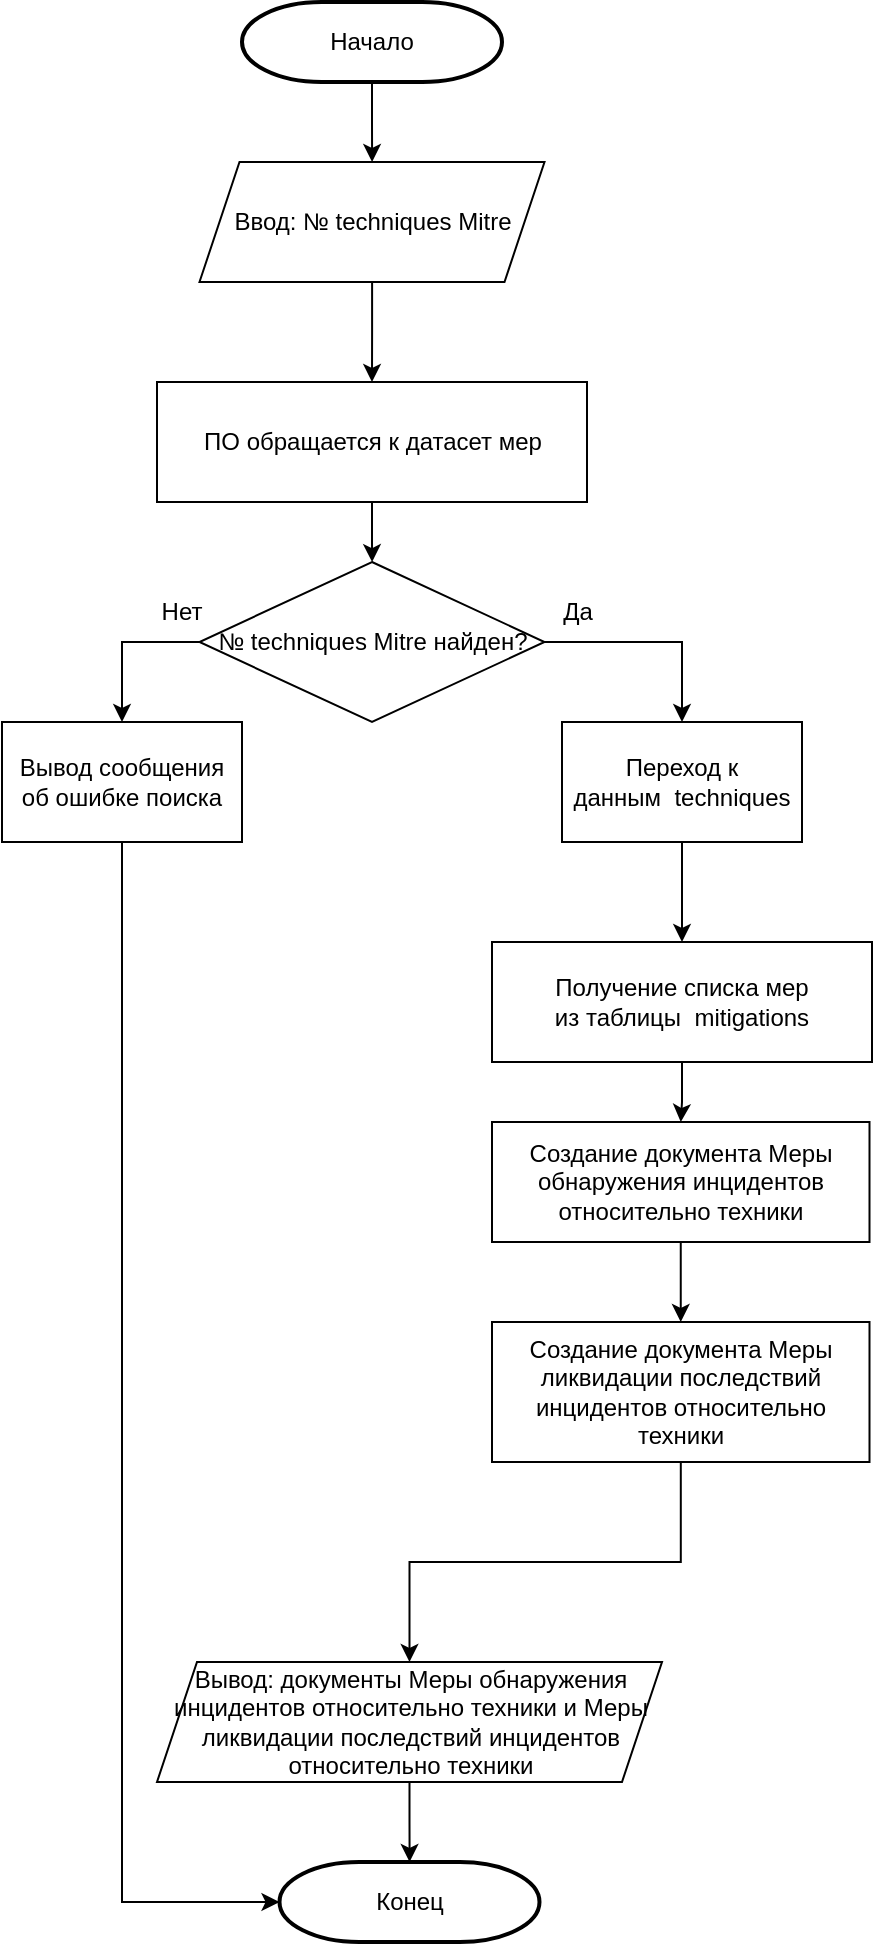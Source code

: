 <mxfile version="25.0.3">
  <diagram name="Страница — 1" id="FZuVYSKQKKseB5JXQPXO">
    <mxGraphModel dx="1290" dy="567" grid="1" gridSize="10" guides="1" tooltips="1" connect="1" arrows="1" fold="1" page="1" pageScale="1" pageWidth="827" pageHeight="1169" math="0" shadow="0">
      <root>
        <mxCell id="0" />
        <mxCell id="1" parent="0" />
        <mxCell id="83ufd9dUUjp7Ebb18AGb-2" value="" style="edgeStyle=orthogonalEdgeStyle;rounded=0;orthogonalLoop=1;jettySize=auto;html=1;" parent="1" source="83ufd9dUUjp7Ebb18AGb-3" target="83ufd9dUUjp7Ebb18AGb-6" edge="1">
          <mxGeometry relative="1" as="geometry" />
        </mxCell>
        <mxCell id="83ufd9dUUjp7Ebb18AGb-3" value="Начало" style="strokeWidth=2;html=1;shape=mxgraph.flowchart.terminator;whiteSpace=wrap;" parent="1" vertex="1">
          <mxGeometry x="360" y="40" width="130" height="40" as="geometry" />
        </mxCell>
        <mxCell id="83ufd9dUUjp7Ebb18AGb-4" value="Конец" style="strokeWidth=2;html=1;shape=mxgraph.flowchart.terminator;whiteSpace=wrap;" parent="1" vertex="1">
          <mxGeometry x="378.75" y="970" width="130" height="40" as="geometry" />
        </mxCell>
        <mxCell id="83ufd9dUUjp7Ebb18AGb-5" value="" style="edgeStyle=orthogonalEdgeStyle;rounded=0;orthogonalLoop=1;jettySize=auto;html=1;" parent="1" source="83ufd9dUUjp7Ebb18AGb-6" target="83ufd9dUUjp7Ebb18AGb-10" edge="1">
          <mxGeometry relative="1" as="geometry" />
        </mxCell>
        <mxCell id="83ufd9dUUjp7Ebb18AGb-6" value="Ввод: № techniques Mitre" style="shape=parallelogram;perimeter=parallelogramPerimeter;whiteSpace=wrap;html=1;fixedSize=1;" parent="1" vertex="1">
          <mxGeometry x="338.75" y="120" width="172.5" height="60" as="geometry" />
        </mxCell>
        <mxCell id="83ufd9dUUjp7Ebb18AGb-9" value="" style="edgeStyle=orthogonalEdgeStyle;rounded=0;orthogonalLoop=1;jettySize=auto;html=1;" parent="1" source="83ufd9dUUjp7Ebb18AGb-10" target="83ufd9dUUjp7Ebb18AGb-13" edge="1">
          <mxGeometry relative="1" as="geometry" />
        </mxCell>
        <mxCell id="83ufd9dUUjp7Ebb18AGb-10" value="ПО обращается к датасет мер" style="rounded=0;whiteSpace=wrap;html=1;" parent="1" vertex="1">
          <mxGeometry x="317.5" y="230" width="215" height="60" as="geometry" />
        </mxCell>
        <mxCell id="83ufd9dUUjp7Ebb18AGb-11" style="edgeStyle=orthogonalEdgeStyle;rounded=0;orthogonalLoop=1;jettySize=auto;html=1;exitX=0;exitY=0.5;exitDx=0;exitDy=0;entryX=0.5;entryY=0;entryDx=0;entryDy=0;" parent="1" source="83ufd9dUUjp7Ebb18AGb-13" target="83ufd9dUUjp7Ebb18AGb-14" edge="1">
          <mxGeometry relative="1" as="geometry" />
        </mxCell>
        <mxCell id="83ufd9dUUjp7Ebb18AGb-12" style="edgeStyle=orthogonalEdgeStyle;rounded=0;orthogonalLoop=1;jettySize=auto;html=1;exitX=1;exitY=0.5;exitDx=0;exitDy=0;entryX=0.5;entryY=0;entryDx=0;entryDy=0;" parent="1" source="83ufd9dUUjp7Ebb18AGb-13" target="83ufd9dUUjp7Ebb18AGb-16" edge="1">
          <mxGeometry relative="1" as="geometry" />
        </mxCell>
        <mxCell id="83ufd9dUUjp7Ebb18AGb-13" value="№ techniques Mitre найден?" style="rhombus;whiteSpace=wrap;html=1;" parent="1" vertex="1">
          <mxGeometry x="338.75" y="320" width="172.5" height="80" as="geometry" />
        </mxCell>
        <mxCell id="83ufd9dUUjp7Ebb18AGb-14" value="Вывод сообщения об ошибке поиска" style="rounded=0;whiteSpace=wrap;html=1;" parent="1" vertex="1">
          <mxGeometry x="240" y="400" width="120" height="60" as="geometry" />
        </mxCell>
        <mxCell id="83ufd9dUUjp7Ebb18AGb-15" value="" style="edgeStyle=orthogonalEdgeStyle;rounded=0;orthogonalLoop=1;jettySize=auto;html=1;" parent="1" source="83ufd9dUUjp7Ebb18AGb-16" target="83ufd9dUUjp7Ebb18AGb-18" edge="1">
          <mxGeometry relative="1" as="geometry" />
        </mxCell>
        <mxCell id="83ufd9dUUjp7Ebb18AGb-16" value="Переход к данным&amp;nbsp;&amp;nbsp;techniques" style="rounded=0;whiteSpace=wrap;html=1;" parent="1" vertex="1">
          <mxGeometry x="520" y="400" width="120" height="60" as="geometry" />
        </mxCell>
        <mxCell id="83ufd9dUUjp7Ebb18AGb-27" value="" style="edgeStyle=orthogonalEdgeStyle;rounded=0;orthogonalLoop=1;jettySize=auto;html=1;" parent="1" source="83ufd9dUUjp7Ebb18AGb-18" target="83ufd9dUUjp7Ebb18AGb-23" edge="1">
          <mxGeometry relative="1" as="geometry" />
        </mxCell>
        <mxCell id="83ufd9dUUjp7Ebb18AGb-18" value="Получение списка мер&lt;br&gt;из таблицы&amp;nbsp; mitigations" style="rounded=0;whiteSpace=wrap;html=1;" parent="1" vertex="1">
          <mxGeometry x="485" y="510" width="190" height="60" as="geometry" />
        </mxCell>
        <mxCell id="83ufd9dUUjp7Ebb18AGb-19" value="Да" style="text;html=1;align=center;verticalAlign=middle;whiteSpace=wrap;rounded=0;" parent="1" vertex="1">
          <mxGeometry x="497.5" y="330" width="60" height="30" as="geometry" />
        </mxCell>
        <mxCell id="83ufd9dUUjp7Ebb18AGb-20" value="Нет" style="text;html=1;align=center;verticalAlign=middle;whiteSpace=wrap;rounded=0;" parent="1" vertex="1">
          <mxGeometry x="300" y="330" width="60" height="30" as="geometry" />
        </mxCell>
        <mxCell id="83ufd9dUUjp7Ebb18AGb-21" style="edgeStyle=orthogonalEdgeStyle;rounded=0;orthogonalLoop=1;jettySize=auto;html=1;exitX=0.5;exitY=1;exitDx=0;exitDy=0;entryX=0;entryY=0.5;entryDx=0;entryDy=0;entryPerimeter=0;" parent="1" source="83ufd9dUUjp7Ebb18AGb-14" target="83ufd9dUUjp7Ebb18AGb-4" edge="1">
          <mxGeometry relative="1" as="geometry" />
        </mxCell>
        <mxCell id="iMgKyfm90P1WOxCYYg0M-2" value="" style="edgeStyle=orthogonalEdgeStyle;rounded=0;orthogonalLoop=1;jettySize=auto;html=1;" edge="1" parent="1" source="83ufd9dUUjp7Ebb18AGb-23" target="iMgKyfm90P1WOxCYYg0M-1">
          <mxGeometry relative="1" as="geometry" />
        </mxCell>
        <mxCell id="83ufd9dUUjp7Ebb18AGb-23" value="Создание документа Меры обнаружения инцидентов относительно техники" style="rounded=0;whiteSpace=wrap;html=1;" parent="1" vertex="1">
          <mxGeometry x="485" y="600" width="188.75" height="60" as="geometry" />
        </mxCell>
        <mxCell id="83ufd9dUUjp7Ebb18AGb-28" value="" style="edgeStyle=orthogonalEdgeStyle;rounded=0;orthogonalLoop=1;jettySize=auto;html=1;" parent="1" source="83ufd9dUUjp7Ebb18AGb-24" target="83ufd9dUUjp7Ebb18AGb-4" edge="1">
          <mxGeometry relative="1" as="geometry" />
        </mxCell>
        <mxCell id="83ufd9dUUjp7Ebb18AGb-24" value="Вывод: документы Меры обнаружения инцидентов относительно техники и Меры ликвидации последствий инцидентов относительно техники" style="shape=parallelogram;perimeter=parallelogramPerimeter;whiteSpace=wrap;html=1;fixedSize=1;" parent="1" vertex="1">
          <mxGeometry x="317.5" y="870" width="252.5" height="60" as="geometry" />
        </mxCell>
        <mxCell id="iMgKyfm90P1WOxCYYg0M-3" style="edgeStyle=orthogonalEdgeStyle;rounded=0;orthogonalLoop=1;jettySize=auto;html=1;" edge="1" parent="1" source="iMgKyfm90P1WOxCYYg0M-1" target="83ufd9dUUjp7Ebb18AGb-24">
          <mxGeometry relative="1" as="geometry" />
        </mxCell>
        <mxCell id="iMgKyfm90P1WOxCYYg0M-1" value="Создание документа Меры ликвидации последствий инцидентов относительно техники" style="rounded=0;whiteSpace=wrap;html=1;" vertex="1" parent="1">
          <mxGeometry x="485" y="700" width="188.75" height="70" as="geometry" />
        </mxCell>
      </root>
    </mxGraphModel>
  </diagram>
</mxfile>
